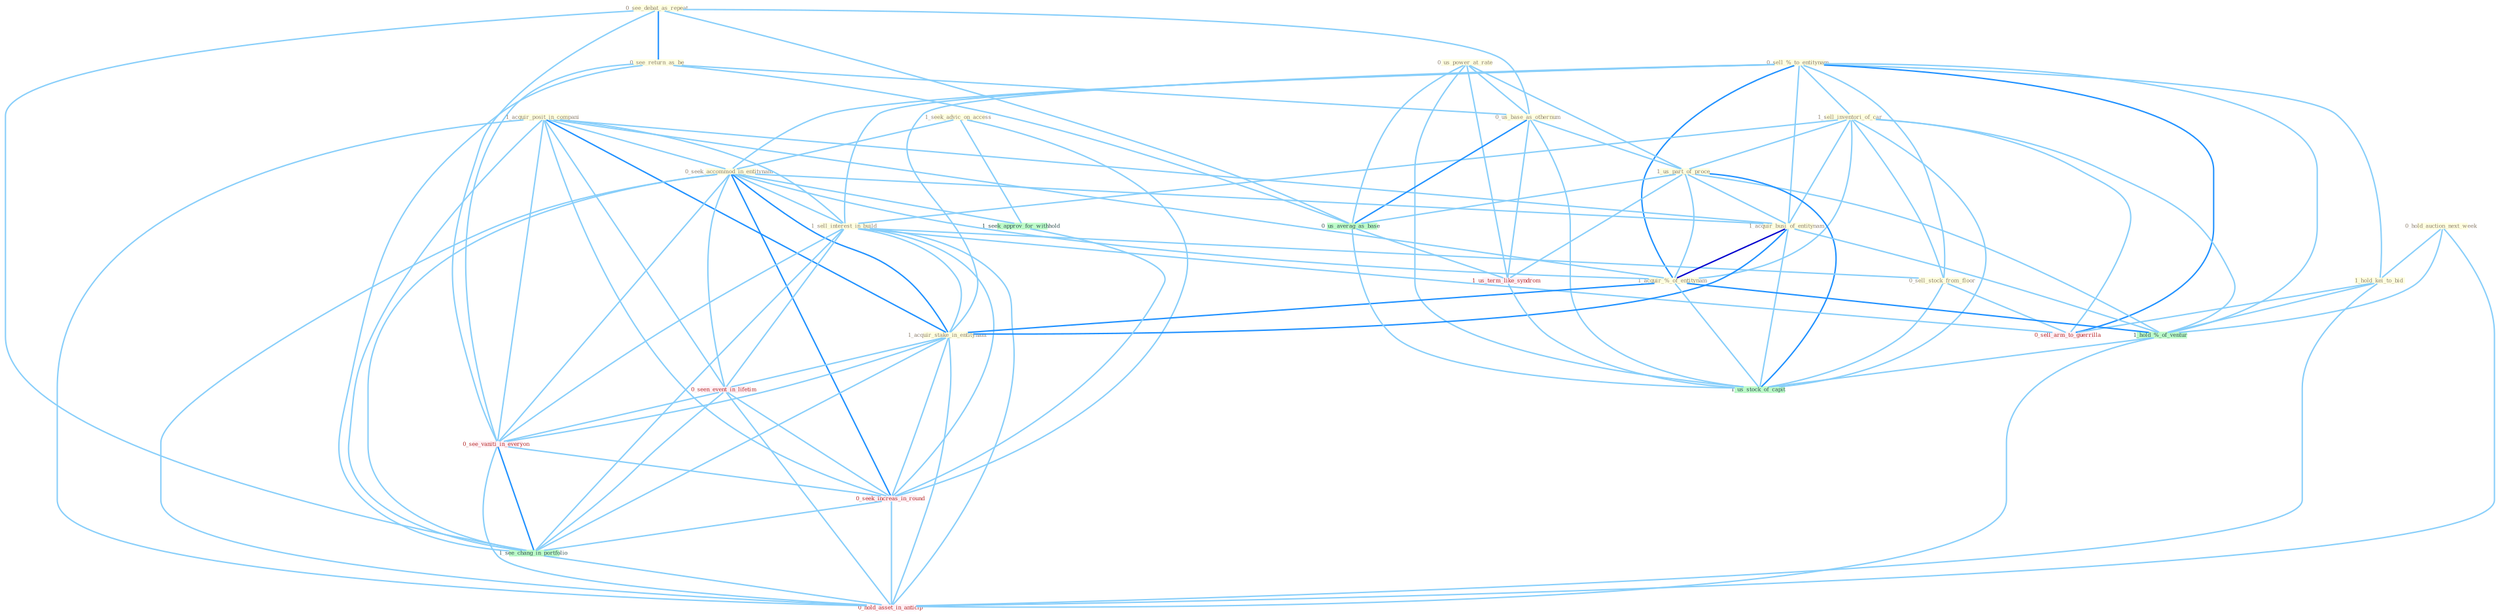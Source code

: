 Graph G{ 
    node
    [shape=polygon,style=filled,width=.5,height=.06,color="#BDFCC9",fixedsize=true,fontsize=4,
    fontcolor="#2f4f4f"];
    {node
    [color="#ffffe0", fontcolor="#8b7d6b"] "0_see_debat_as_repeat " "0_see_return_as_be " "0_sell_%_to_entitynam " "0_us_power_at_rate " "1_sell_inventori_of_car " "1_acquir_posit_in_compani " "1_seek_advic_on_access " "0_us_base_as_othernum " "0_seek_accommod_in_entitynam " "1_us_part_of_proce " "1_sell_interest_in_build " "0_sell_stock_from_floor " "0_hold_auction_next_week " "1_acquir_busi_of_entitynam " "1_hold_kei_to_bid " "1_acquir_%_of_entitynam " "1_acquir_stake_in_entitynam "}
{node [color="#fff0f5", fontcolor="#b22222"] "0_seen_event_in_lifetim " "1_us_term_like_syndrom " "0_see_vaniti_in_everyon " "0_sell_arm_to_guerrilla " "0_seek_increas_in_round " "0_hold_asset_in_anticip "}
edge [color="#B0E2FF"];

	"0_see_debat_as_repeat " -- "0_see_return_as_be " [w="2", color="#1e90ff" , len=0.8];
	"0_see_debat_as_repeat " -- "0_us_base_as_othernum " [w="1", color="#87cefa" ];
	"0_see_debat_as_repeat " -- "0_us_averag_as_base " [w="1", color="#87cefa" ];
	"0_see_debat_as_repeat " -- "0_see_vaniti_in_everyon " [w="1", color="#87cefa" ];
	"0_see_debat_as_repeat " -- "1_see_chang_in_portfolio " [w="1", color="#87cefa" ];
	"0_see_return_as_be " -- "0_us_base_as_othernum " [w="1", color="#87cefa" ];
	"0_see_return_as_be " -- "0_us_averag_as_base " [w="1", color="#87cefa" ];
	"0_see_return_as_be " -- "0_see_vaniti_in_everyon " [w="1", color="#87cefa" ];
	"0_see_return_as_be " -- "1_see_chang_in_portfolio " [w="1", color="#87cefa" ];
	"0_sell_%_to_entitynam " -- "1_sell_inventori_of_car " [w="1", color="#87cefa" ];
	"0_sell_%_to_entitynam " -- "0_seek_accommod_in_entitynam " [w="1", color="#87cefa" ];
	"0_sell_%_to_entitynam " -- "1_sell_interest_in_build " [w="1", color="#87cefa" ];
	"0_sell_%_to_entitynam " -- "0_sell_stock_from_floor " [w="1", color="#87cefa" ];
	"0_sell_%_to_entitynam " -- "1_acquir_busi_of_entitynam " [w="1", color="#87cefa" ];
	"0_sell_%_to_entitynam " -- "1_hold_kei_to_bid " [w="1", color="#87cefa" ];
	"0_sell_%_to_entitynam " -- "1_acquir_%_of_entitynam " [w="2", color="#1e90ff" , len=0.8];
	"0_sell_%_to_entitynam " -- "1_acquir_stake_in_entitynam " [w="1", color="#87cefa" ];
	"0_sell_%_to_entitynam " -- "1_hold_%_of_ventur " [w="1", color="#87cefa" ];
	"0_sell_%_to_entitynam " -- "0_sell_arm_to_guerrilla " [w="2", color="#1e90ff" , len=0.8];
	"0_us_power_at_rate " -- "0_us_base_as_othernum " [w="1", color="#87cefa" ];
	"0_us_power_at_rate " -- "1_us_part_of_proce " [w="1", color="#87cefa" ];
	"0_us_power_at_rate " -- "0_us_averag_as_base " [w="1", color="#87cefa" ];
	"0_us_power_at_rate " -- "1_us_term_like_syndrom " [w="1", color="#87cefa" ];
	"0_us_power_at_rate " -- "1_us_stock_of_capit " [w="1", color="#87cefa" ];
	"1_sell_inventori_of_car " -- "1_us_part_of_proce " [w="1", color="#87cefa" ];
	"1_sell_inventori_of_car " -- "1_sell_interest_in_build " [w="1", color="#87cefa" ];
	"1_sell_inventori_of_car " -- "0_sell_stock_from_floor " [w="1", color="#87cefa" ];
	"1_sell_inventori_of_car " -- "1_acquir_busi_of_entitynam " [w="1", color="#87cefa" ];
	"1_sell_inventori_of_car " -- "1_acquir_%_of_entitynam " [w="1", color="#87cefa" ];
	"1_sell_inventori_of_car " -- "1_hold_%_of_ventur " [w="1", color="#87cefa" ];
	"1_sell_inventori_of_car " -- "0_sell_arm_to_guerrilla " [w="1", color="#87cefa" ];
	"1_sell_inventori_of_car " -- "1_us_stock_of_capit " [w="1", color="#87cefa" ];
	"1_acquir_posit_in_compani " -- "0_seek_accommod_in_entitynam " [w="1", color="#87cefa" ];
	"1_acquir_posit_in_compani " -- "1_sell_interest_in_build " [w="1", color="#87cefa" ];
	"1_acquir_posit_in_compani " -- "1_acquir_busi_of_entitynam " [w="1", color="#87cefa" ];
	"1_acquir_posit_in_compani " -- "1_acquir_%_of_entitynam " [w="1", color="#87cefa" ];
	"1_acquir_posit_in_compani " -- "1_acquir_stake_in_entitynam " [w="2", color="#1e90ff" , len=0.8];
	"1_acquir_posit_in_compani " -- "0_seen_event_in_lifetim " [w="1", color="#87cefa" ];
	"1_acquir_posit_in_compani " -- "0_see_vaniti_in_everyon " [w="1", color="#87cefa" ];
	"1_acquir_posit_in_compani " -- "0_seek_increas_in_round " [w="1", color="#87cefa" ];
	"1_acquir_posit_in_compani " -- "1_see_chang_in_portfolio " [w="1", color="#87cefa" ];
	"1_acquir_posit_in_compani " -- "0_hold_asset_in_anticip " [w="1", color="#87cefa" ];
	"1_seek_advic_on_access " -- "0_seek_accommod_in_entitynam " [w="1", color="#87cefa" ];
	"1_seek_advic_on_access " -- "1_seek_approv_for_withhold " [w="1", color="#87cefa" ];
	"1_seek_advic_on_access " -- "0_seek_increas_in_round " [w="1", color="#87cefa" ];
	"0_us_base_as_othernum " -- "1_us_part_of_proce " [w="1", color="#87cefa" ];
	"0_us_base_as_othernum " -- "0_us_averag_as_base " [w="2", color="#1e90ff" , len=0.8];
	"0_us_base_as_othernum " -- "1_us_term_like_syndrom " [w="1", color="#87cefa" ];
	"0_us_base_as_othernum " -- "1_us_stock_of_capit " [w="1", color="#87cefa" ];
	"0_seek_accommod_in_entitynam " -- "1_sell_interest_in_build " [w="1", color="#87cefa" ];
	"0_seek_accommod_in_entitynam " -- "1_acquir_busi_of_entitynam " [w="1", color="#87cefa" ];
	"0_seek_accommod_in_entitynam " -- "1_acquir_%_of_entitynam " [w="1", color="#87cefa" ];
	"0_seek_accommod_in_entitynam " -- "1_acquir_stake_in_entitynam " [w="2", color="#1e90ff" , len=0.8];
	"0_seek_accommod_in_entitynam " -- "0_seen_event_in_lifetim " [w="1", color="#87cefa" ];
	"0_seek_accommod_in_entitynam " -- "1_seek_approv_for_withhold " [w="1", color="#87cefa" ];
	"0_seek_accommod_in_entitynam " -- "0_see_vaniti_in_everyon " [w="1", color="#87cefa" ];
	"0_seek_accommod_in_entitynam " -- "0_seek_increas_in_round " [w="2", color="#1e90ff" , len=0.8];
	"0_seek_accommod_in_entitynam " -- "1_see_chang_in_portfolio " [w="1", color="#87cefa" ];
	"0_seek_accommod_in_entitynam " -- "0_hold_asset_in_anticip " [w="1", color="#87cefa" ];
	"1_us_part_of_proce " -- "1_acquir_busi_of_entitynam " [w="1", color="#87cefa" ];
	"1_us_part_of_proce " -- "1_acquir_%_of_entitynam " [w="1", color="#87cefa" ];
	"1_us_part_of_proce " -- "0_us_averag_as_base " [w="1", color="#87cefa" ];
	"1_us_part_of_proce " -- "1_us_term_like_syndrom " [w="1", color="#87cefa" ];
	"1_us_part_of_proce " -- "1_hold_%_of_ventur " [w="1", color="#87cefa" ];
	"1_us_part_of_proce " -- "1_us_stock_of_capit " [w="2", color="#1e90ff" , len=0.8];
	"1_sell_interest_in_build " -- "0_sell_stock_from_floor " [w="1", color="#87cefa" ];
	"1_sell_interest_in_build " -- "1_acquir_stake_in_entitynam " [w="1", color="#87cefa" ];
	"1_sell_interest_in_build " -- "0_seen_event_in_lifetim " [w="1", color="#87cefa" ];
	"1_sell_interest_in_build " -- "0_see_vaniti_in_everyon " [w="1", color="#87cefa" ];
	"1_sell_interest_in_build " -- "0_sell_arm_to_guerrilla " [w="1", color="#87cefa" ];
	"1_sell_interest_in_build " -- "0_seek_increas_in_round " [w="1", color="#87cefa" ];
	"1_sell_interest_in_build " -- "1_see_chang_in_portfolio " [w="1", color="#87cefa" ];
	"1_sell_interest_in_build " -- "0_hold_asset_in_anticip " [w="1", color="#87cefa" ];
	"0_sell_stock_from_floor " -- "0_sell_arm_to_guerrilla " [w="1", color="#87cefa" ];
	"0_sell_stock_from_floor " -- "1_us_stock_of_capit " [w="1", color="#87cefa" ];
	"0_hold_auction_next_week " -- "1_hold_kei_to_bid " [w="1", color="#87cefa" ];
	"0_hold_auction_next_week " -- "1_hold_%_of_ventur " [w="1", color="#87cefa" ];
	"0_hold_auction_next_week " -- "0_hold_asset_in_anticip " [w="1", color="#87cefa" ];
	"1_acquir_busi_of_entitynam " -- "1_acquir_%_of_entitynam " [w="3", color="#0000cd" , len=0.6];
	"1_acquir_busi_of_entitynam " -- "1_acquir_stake_in_entitynam " [w="2", color="#1e90ff" , len=0.8];
	"1_acquir_busi_of_entitynam " -- "1_hold_%_of_ventur " [w="1", color="#87cefa" ];
	"1_acquir_busi_of_entitynam " -- "1_us_stock_of_capit " [w="1", color="#87cefa" ];
	"1_hold_kei_to_bid " -- "1_hold_%_of_ventur " [w="1", color="#87cefa" ];
	"1_hold_kei_to_bid " -- "0_sell_arm_to_guerrilla " [w="1", color="#87cefa" ];
	"1_hold_kei_to_bid " -- "0_hold_asset_in_anticip " [w="1", color="#87cefa" ];
	"1_acquir_%_of_entitynam " -- "1_acquir_stake_in_entitynam " [w="2", color="#1e90ff" , len=0.8];
	"1_acquir_%_of_entitynam " -- "1_hold_%_of_ventur " [w="2", color="#1e90ff" , len=0.8];
	"1_acquir_%_of_entitynam " -- "1_us_stock_of_capit " [w="1", color="#87cefa" ];
	"1_acquir_stake_in_entitynam " -- "0_seen_event_in_lifetim " [w="1", color="#87cefa" ];
	"1_acquir_stake_in_entitynam " -- "0_see_vaniti_in_everyon " [w="1", color="#87cefa" ];
	"1_acquir_stake_in_entitynam " -- "0_seek_increas_in_round " [w="1", color="#87cefa" ];
	"1_acquir_stake_in_entitynam " -- "1_see_chang_in_portfolio " [w="1", color="#87cefa" ];
	"1_acquir_stake_in_entitynam " -- "0_hold_asset_in_anticip " [w="1", color="#87cefa" ];
	"0_seen_event_in_lifetim " -- "0_see_vaniti_in_everyon " [w="1", color="#87cefa" ];
	"0_seen_event_in_lifetim " -- "0_seek_increas_in_round " [w="1", color="#87cefa" ];
	"0_seen_event_in_lifetim " -- "1_see_chang_in_portfolio " [w="1", color="#87cefa" ];
	"0_seen_event_in_lifetim " -- "0_hold_asset_in_anticip " [w="1", color="#87cefa" ];
	"0_us_averag_as_base " -- "1_us_term_like_syndrom " [w="1", color="#87cefa" ];
	"0_us_averag_as_base " -- "1_us_stock_of_capit " [w="1", color="#87cefa" ];
	"1_us_term_like_syndrom " -- "1_us_stock_of_capit " [w="1", color="#87cefa" ];
	"1_seek_approv_for_withhold " -- "0_seek_increas_in_round " [w="1", color="#87cefa" ];
	"1_hold_%_of_ventur " -- "1_us_stock_of_capit " [w="1", color="#87cefa" ];
	"1_hold_%_of_ventur " -- "0_hold_asset_in_anticip " [w="1", color="#87cefa" ];
	"0_see_vaniti_in_everyon " -- "0_seek_increas_in_round " [w="1", color="#87cefa" ];
	"0_see_vaniti_in_everyon " -- "1_see_chang_in_portfolio " [w="2", color="#1e90ff" , len=0.8];
	"0_see_vaniti_in_everyon " -- "0_hold_asset_in_anticip " [w="1", color="#87cefa" ];
	"0_seek_increas_in_round " -- "1_see_chang_in_portfolio " [w="1", color="#87cefa" ];
	"0_seek_increas_in_round " -- "0_hold_asset_in_anticip " [w="1", color="#87cefa" ];
	"1_see_chang_in_portfolio " -- "0_hold_asset_in_anticip " [w="1", color="#87cefa" ];
}